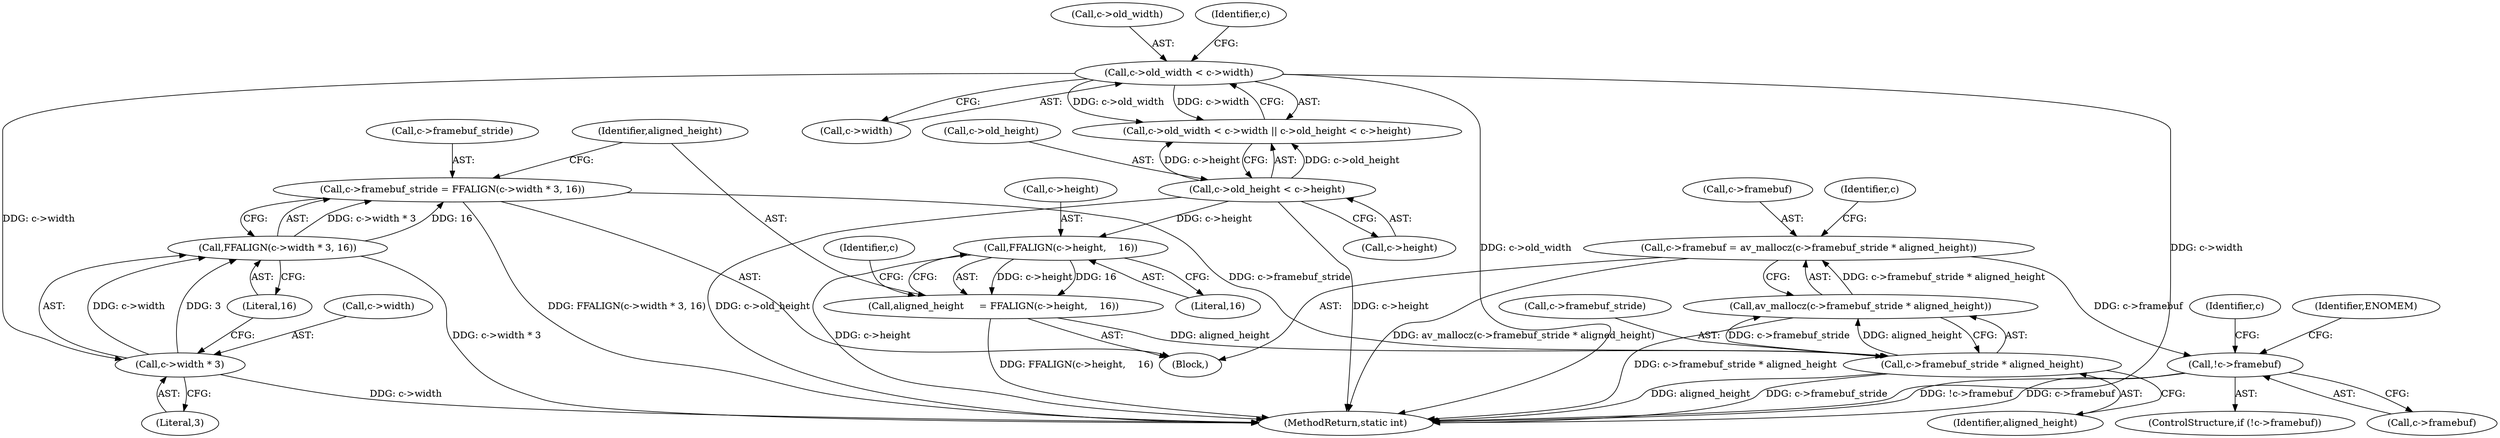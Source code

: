 digraph "1_FFmpeg_e07ac727c1cc9eed39e7f9117c97006f719864bd@integer" {
"1000148" [label="(Call,c->framebuf = av_mallocz(c->framebuf_stride * aligned_height))"];
"1000152" [label="(Call,av_mallocz(c->framebuf_stride * aligned_height))"];
"1000153" [label="(Call,c->framebuf_stride * aligned_height)"];
"1000126" [label="(Call,c->framebuf_stride = FFALIGN(c->width * 3, 16))"];
"1000130" [label="(Call,FFALIGN(c->width * 3, 16))"];
"1000131" [label="(Call,c->width * 3)"];
"1000111" [label="(Call,c->old_width < c->width)"];
"1000137" [label="(Call,aligned_height     = FFALIGN(c->height,    16))"];
"1000139" [label="(Call,FFALIGN(c->height,    16))"];
"1000118" [label="(Call,c->old_height < c->height)"];
"1000159" [label="(Call,!c->framebuf)"];
"1000112" [label="(Call,c->old_width)"];
"1000161" [label="(Identifier,c)"];
"1000125" [label="(Block,)"];
"1000157" [label="(Identifier,aligned_height)"];
"1000143" [label="(Literal,16)"];
"1000115" [label="(Call,c->width)"];
"1000131" [label="(Call,c->width * 3)"];
"1000136" [label="(Literal,16)"];
"1000160" [label="(Call,c->framebuf)"];
"1000152" [label="(Call,av_mallocz(c->framebuf_stride * aligned_height))"];
"1000170" [label="(Identifier,c)"];
"1000119" [label="(Call,c->old_height)"];
"1000126" [label="(Call,c->framebuf_stride = FFALIGN(c->width * 3, 16))"];
"1000153" [label="(Call,c->framebuf_stride * aligned_height)"];
"1000165" [label="(Identifier,ENOMEM)"];
"1000296" [label="(MethodReturn,static int)"];
"1000135" [label="(Literal,3)"];
"1000110" [label="(Call,c->old_width < c->width || c->old_height < c->height)"];
"1000148" [label="(Call,c->framebuf = av_mallocz(c->framebuf_stride * aligned_height))"];
"1000111" [label="(Call,c->old_width < c->width)"];
"1000137" [label="(Call,aligned_height     = FFALIGN(c->height,    16))"];
"1000159" [label="(Call,!c->framebuf)"];
"1000120" [label="(Identifier,c)"];
"1000140" [label="(Call,c->height)"];
"1000158" [label="(ControlStructure,if (!c->framebuf))"];
"1000154" [label="(Call,c->framebuf_stride)"];
"1000138" [label="(Identifier,aligned_height)"];
"1000146" [label="(Identifier,c)"];
"1000122" [label="(Call,c->height)"];
"1000149" [label="(Call,c->framebuf)"];
"1000139" [label="(Call,FFALIGN(c->height,    16))"];
"1000127" [label="(Call,c->framebuf_stride)"];
"1000130" [label="(Call,FFALIGN(c->width * 3, 16))"];
"1000132" [label="(Call,c->width)"];
"1000118" [label="(Call,c->old_height < c->height)"];
"1000148" -> "1000125"  [label="AST: "];
"1000148" -> "1000152"  [label="CFG: "];
"1000149" -> "1000148"  [label="AST: "];
"1000152" -> "1000148"  [label="AST: "];
"1000161" -> "1000148"  [label="CFG: "];
"1000148" -> "1000296"  [label="DDG: av_mallocz(c->framebuf_stride * aligned_height)"];
"1000152" -> "1000148"  [label="DDG: c->framebuf_stride * aligned_height"];
"1000148" -> "1000159"  [label="DDG: c->framebuf"];
"1000152" -> "1000153"  [label="CFG: "];
"1000153" -> "1000152"  [label="AST: "];
"1000152" -> "1000296"  [label="DDG: c->framebuf_stride * aligned_height"];
"1000153" -> "1000152"  [label="DDG: c->framebuf_stride"];
"1000153" -> "1000152"  [label="DDG: aligned_height"];
"1000153" -> "1000157"  [label="CFG: "];
"1000154" -> "1000153"  [label="AST: "];
"1000157" -> "1000153"  [label="AST: "];
"1000153" -> "1000296"  [label="DDG: aligned_height"];
"1000153" -> "1000296"  [label="DDG: c->framebuf_stride"];
"1000126" -> "1000153"  [label="DDG: c->framebuf_stride"];
"1000137" -> "1000153"  [label="DDG: aligned_height"];
"1000126" -> "1000125"  [label="AST: "];
"1000126" -> "1000130"  [label="CFG: "];
"1000127" -> "1000126"  [label="AST: "];
"1000130" -> "1000126"  [label="AST: "];
"1000138" -> "1000126"  [label="CFG: "];
"1000126" -> "1000296"  [label="DDG: FFALIGN(c->width * 3, 16)"];
"1000130" -> "1000126"  [label="DDG: c->width * 3"];
"1000130" -> "1000126"  [label="DDG: 16"];
"1000130" -> "1000136"  [label="CFG: "];
"1000131" -> "1000130"  [label="AST: "];
"1000136" -> "1000130"  [label="AST: "];
"1000130" -> "1000296"  [label="DDG: c->width * 3"];
"1000131" -> "1000130"  [label="DDG: c->width"];
"1000131" -> "1000130"  [label="DDG: 3"];
"1000131" -> "1000135"  [label="CFG: "];
"1000132" -> "1000131"  [label="AST: "];
"1000135" -> "1000131"  [label="AST: "];
"1000136" -> "1000131"  [label="CFG: "];
"1000131" -> "1000296"  [label="DDG: c->width"];
"1000111" -> "1000131"  [label="DDG: c->width"];
"1000111" -> "1000110"  [label="AST: "];
"1000111" -> "1000115"  [label="CFG: "];
"1000112" -> "1000111"  [label="AST: "];
"1000115" -> "1000111"  [label="AST: "];
"1000120" -> "1000111"  [label="CFG: "];
"1000110" -> "1000111"  [label="CFG: "];
"1000111" -> "1000296"  [label="DDG: c->old_width"];
"1000111" -> "1000296"  [label="DDG: c->width"];
"1000111" -> "1000110"  [label="DDG: c->old_width"];
"1000111" -> "1000110"  [label="DDG: c->width"];
"1000137" -> "1000125"  [label="AST: "];
"1000137" -> "1000139"  [label="CFG: "];
"1000138" -> "1000137"  [label="AST: "];
"1000139" -> "1000137"  [label="AST: "];
"1000146" -> "1000137"  [label="CFG: "];
"1000137" -> "1000296"  [label="DDG: FFALIGN(c->height,    16)"];
"1000139" -> "1000137"  [label="DDG: c->height"];
"1000139" -> "1000137"  [label="DDG: 16"];
"1000139" -> "1000143"  [label="CFG: "];
"1000140" -> "1000139"  [label="AST: "];
"1000143" -> "1000139"  [label="AST: "];
"1000139" -> "1000296"  [label="DDG: c->height"];
"1000118" -> "1000139"  [label="DDG: c->height"];
"1000118" -> "1000110"  [label="AST: "];
"1000118" -> "1000122"  [label="CFG: "];
"1000119" -> "1000118"  [label="AST: "];
"1000122" -> "1000118"  [label="AST: "];
"1000110" -> "1000118"  [label="CFG: "];
"1000118" -> "1000296"  [label="DDG: c->old_height"];
"1000118" -> "1000296"  [label="DDG: c->height"];
"1000118" -> "1000110"  [label="DDG: c->old_height"];
"1000118" -> "1000110"  [label="DDG: c->height"];
"1000159" -> "1000158"  [label="AST: "];
"1000159" -> "1000160"  [label="CFG: "];
"1000160" -> "1000159"  [label="AST: "];
"1000165" -> "1000159"  [label="CFG: "];
"1000170" -> "1000159"  [label="CFG: "];
"1000159" -> "1000296"  [label="DDG: !c->framebuf"];
"1000159" -> "1000296"  [label="DDG: c->framebuf"];
}
